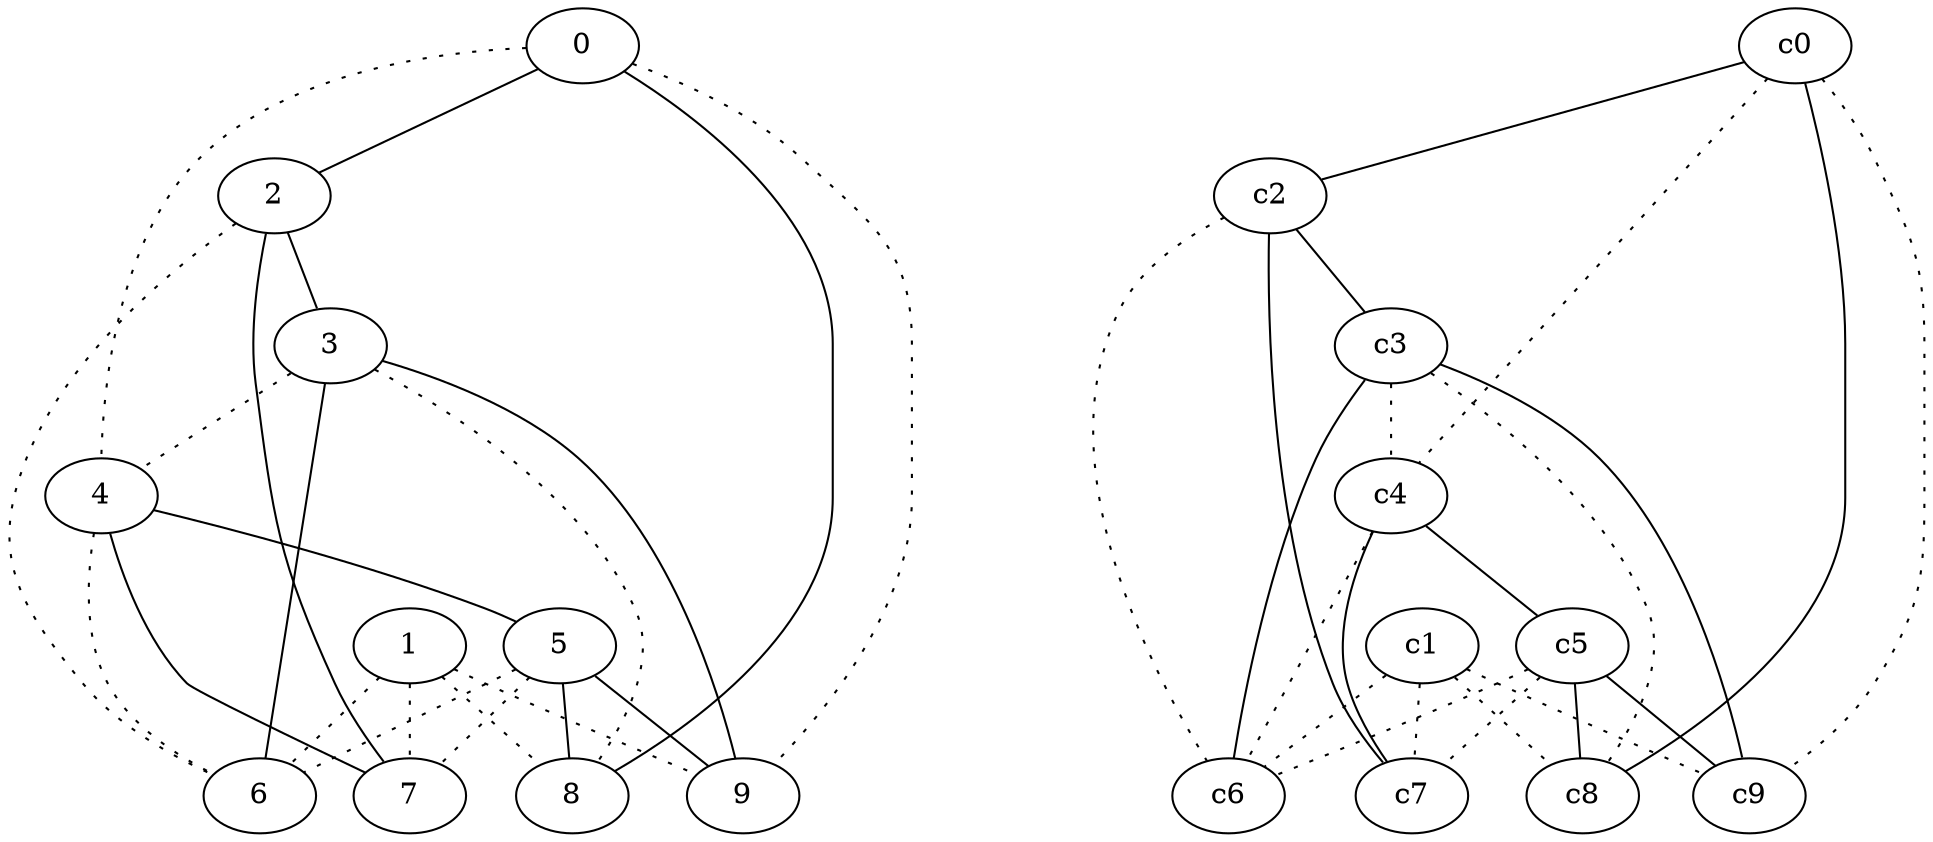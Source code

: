 graph {
a0[label=0];
a1[label=1];
a2[label=2];
a3[label=3];
a4[label=4];
a5[label=5];
a6[label=6];
a7[label=7];
a8[label=8];
a9[label=9];
a0 -- a2;
a0 -- a4 [style=dotted];
a0 -- a8;
a0 -- a9 [style=dotted];
a1 -- a6 [style=dotted];
a1 -- a7 [style=dotted];
a1 -- a8 [style=dotted];
a1 -- a9 [style=dotted];
a2 -- a3;
a2 -- a6 [style=dotted];
a2 -- a7;
a3 -- a4 [style=dotted];
a3 -- a6;
a3 -- a8 [style=dotted];
a3 -- a9;
a4 -- a5;
a4 -- a6 [style=dotted];
a4 -- a7;
a5 -- a6 [style=dotted];
a5 -- a7 [style=dotted];
a5 -- a8;
a5 -- a9;
c0 -- c2;
c0 -- c4 [style=dotted];
c0 -- c8;
c0 -- c9 [style=dotted];
c1 -- c6 [style=dotted];
c1 -- c7 [style=dotted];
c1 -- c8 [style=dotted];
c1 -- c9 [style=dotted];
c2 -- c3;
c2 -- c6 [style=dotted];
c2 -- c7;
c3 -- c4 [style=dotted];
c3 -- c6;
c3 -- c8 [style=dotted];
c3 -- c9;
c4 -- c5;
c4 -- c6 [style=dotted];
c4 -- c7;
c5 -- c6 [style=dotted];
c5 -- c7 [style=dotted];
c5 -- c8;
c5 -- c9;
}
